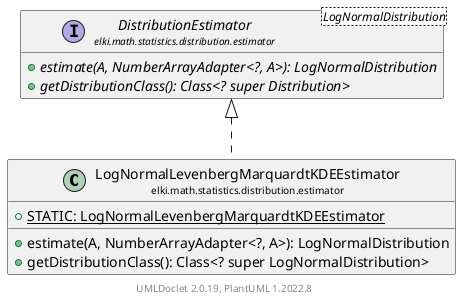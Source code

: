 @startuml
    remove .*\.(Instance|Par|Parameterizer|Factory)$
    set namespaceSeparator none
    hide empty fields
    hide empty methods

    class "<size:14>LogNormalLevenbergMarquardtKDEEstimator\n<size:10>elki.math.statistics.distribution.estimator" as elki.math.statistics.distribution.estimator.LogNormalLevenbergMarquardtKDEEstimator [[LogNormalLevenbergMarquardtKDEEstimator.html]] {
        {static} +STATIC: LogNormalLevenbergMarquardtKDEEstimator
        +estimate(A, NumberArrayAdapter<?, A>): LogNormalDistribution
        +getDistributionClass(): Class<? super LogNormalDistribution>
    }

    interface "<size:14>DistributionEstimator\n<size:10>elki.math.statistics.distribution.estimator" as elki.math.statistics.distribution.estimator.DistributionEstimator<LogNormalDistribution> [[DistributionEstimator.html]] {
        {abstract} +estimate(A, NumberArrayAdapter<?, A>): LogNormalDistribution
        {abstract} +getDistributionClass(): Class<? super Distribution>
    }
    class "<size:14>LogNormalLevenbergMarquardtKDEEstimator.Par\n<size:10>elki.math.statistics.distribution.estimator" as elki.math.statistics.distribution.estimator.LogNormalLevenbergMarquardtKDEEstimator.Par [[LogNormalLevenbergMarquardtKDEEstimator.Par.html]]

    elki.math.statistics.distribution.estimator.DistributionEstimator <|.. elki.math.statistics.distribution.estimator.LogNormalLevenbergMarquardtKDEEstimator
    elki.math.statistics.distribution.estimator.LogNormalLevenbergMarquardtKDEEstimator +-- elki.math.statistics.distribution.estimator.LogNormalLevenbergMarquardtKDEEstimator.Par

    center footer UMLDoclet 2.0.19, PlantUML 1.2022.8
@enduml
